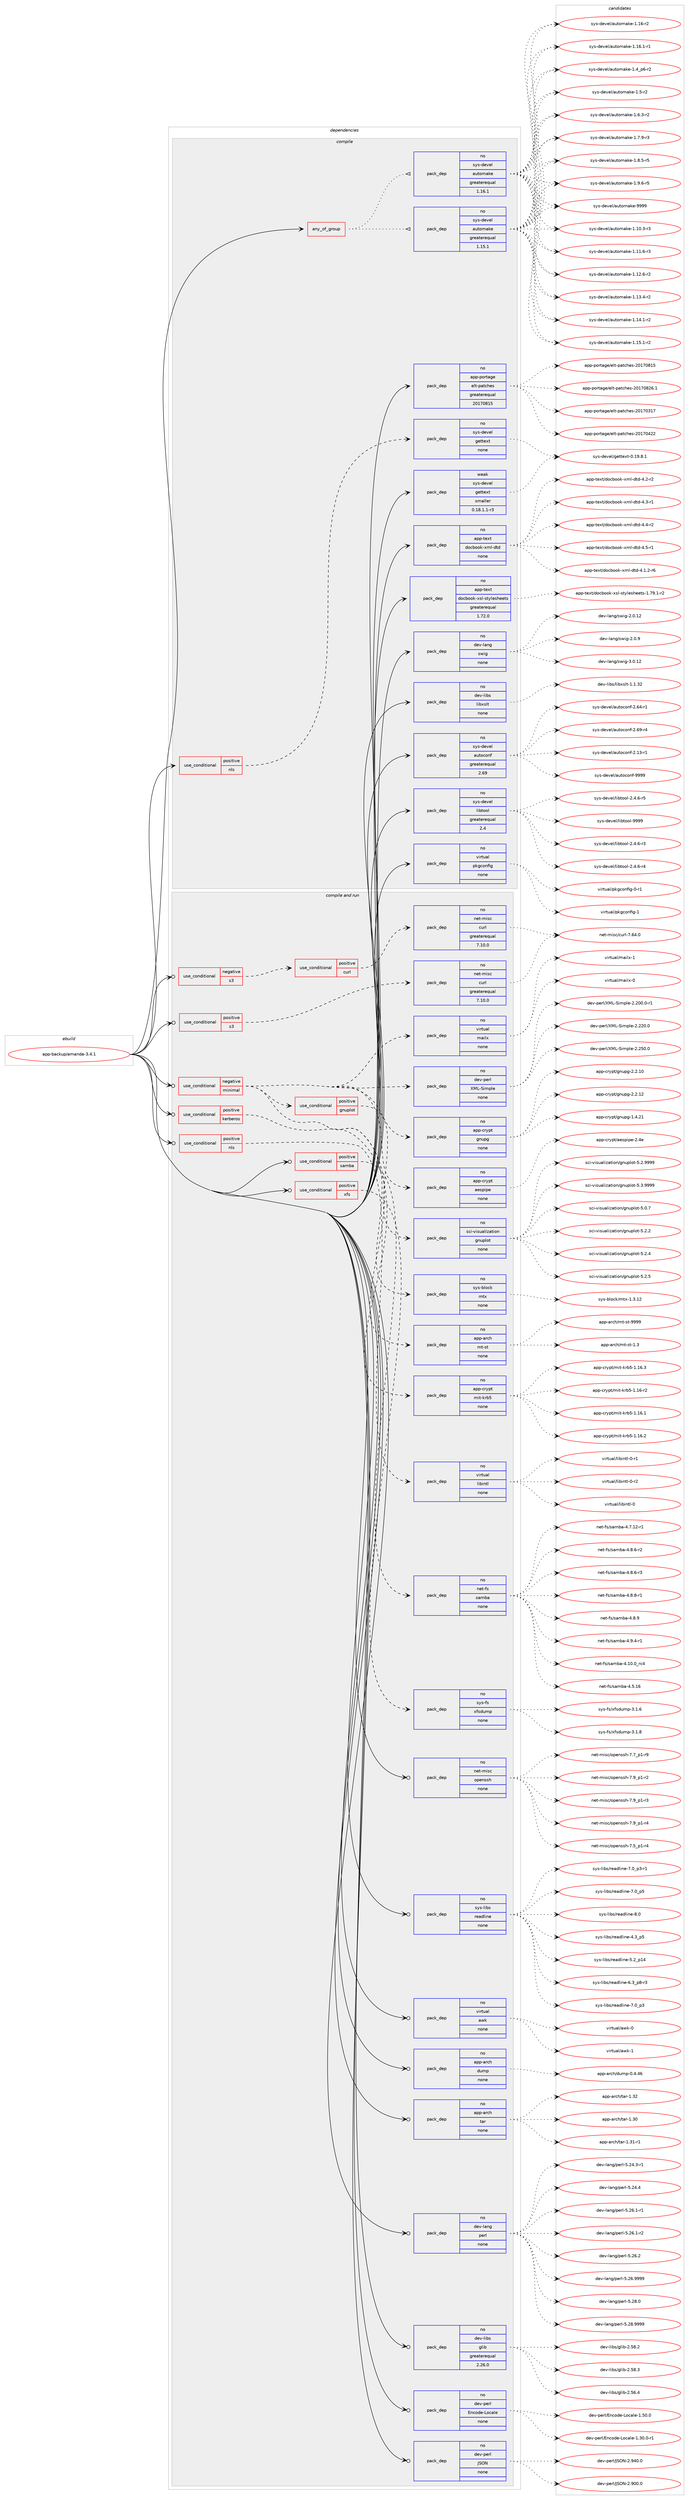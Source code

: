 digraph prolog {

# *************
# Graph options
# *************

newrank=true;
concentrate=true;
compound=true;
graph [rankdir=LR,fontname=Helvetica,fontsize=10,ranksep=1.5];#, ranksep=2.5, nodesep=0.2];
edge  [arrowhead=vee];
node  [fontname=Helvetica,fontsize=10];

# **********
# The ebuild
# **********

subgraph cluster_leftcol {
color=gray;
rank=same;
label=<<i>ebuild</i>>;
id [label="app-backup/amanda-3.4.1", color=red, width=4, href="../app-backup/amanda-3.4.1.svg"];
}

# ****************
# The dependencies
# ****************

subgraph cluster_midcol {
color=gray;
label=<<i>dependencies</i>>;
subgraph cluster_compile {
fillcolor="#eeeeee";
style=filled;
label=<<i>compile</i>>;
subgraph any19223 {
dependency1272030 [label=<<TABLE BORDER="0" CELLBORDER="1" CELLSPACING="0" CELLPADDING="4"><TR><TD CELLPADDING="10">any_of_group</TD></TR></TABLE>>, shape=none, color=red];subgraph pack905537 {
dependency1272031 [label=<<TABLE BORDER="0" CELLBORDER="1" CELLSPACING="0" CELLPADDING="4" WIDTH="220"><TR><TD ROWSPAN="6" CELLPADDING="30">pack_dep</TD></TR><TR><TD WIDTH="110">no</TD></TR><TR><TD>sys-devel</TD></TR><TR><TD>automake</TD></TR><TR><TD>greaterequal</TD></TR><TR><TD>1.16.1</TD></TR></TABLE>>, shape=none, color=blue];
}
dependency1272030:e -> dependency1272031:w [weight=20,style="dotted",arrowhead="oinv"];
subgraph pack905538 {
dependency1272032 [label=<<TABLE BORDER="0" CELLBORDER="1" CELLSPACING="0" CELLPADDING="4" WIDTH="220"><TR><TD ROWSPAN="6" CELLPADDING="30">pack_dep</TD></TR><TR><TD WIDTH="110">no</TD></TR><TR><TD>sys-devel</TD></TR><TR><TD>automake</TD></TR><TR><TD>greaterequal</TD></TR><TR><TD>1.15.1</TD></TR></TABLE>>, shape=none, color=blue];
}
dependency1272030:e -> dependency1272032:w [weight=20,style="dotted",arrowhead="oinv"];
}
id:e -> dependency1272030:w [weight=20,style="solid",arrowhead="vee"];
subgraph cond346749 {
dependency1272033 [label=<<TABLE BORDER="0" CELLBORDER="1" CELLSPACING="0" CELLPADDING="4"><TR><TD ROWSPAN="3" CELLPADDING="10">use_conditional</TD></TR><TR><TD>positive</TD></TR><TR><TD>nls</TD></TR></TABLE>>, shape=none, color=red];
subgraph pack905539 {
dependency1272034 [label=<<TABLE BORDER="0" CELLBORDER="1" CELLSPACING="0" CELLPADDING="4" WIDTH="220"><TR><TD ROWSPAN="6" CELLPADDING="30">pack_dep</TD></TR><TR><TD WIDTH="110">no</TD></TR><TR><TD>sys-devel</TD></TR><TR><TD>gettext</TD></TR><TR><TD>none</TD></TR><TR><TD></TD></TR></TABLE>>, shape=none, color=blue];
}
dependency1272033:e -> dependency1272034:w [weight=20,style="dashed",arrowhead="vee"];
}
id:e -> dependency1272033:w [weight=20,style="solid",arrowhead="vee"];
subgraph pack905540 {
dependency1272035 [label=<<TABLE BORDER="0" CELLBORDER="1" CELLSPACING="0" CELLPADDING="4" WIDTH="220"><TR><TD ROWSPAN="6" CELLPADDING="30">pack_dep</TD></TR><TR><TD WIDTH="110">no</TD></TR><TR><TD>app-portage</TD></TR><TR><TD>elt-patches</TD></TR><TR><TD>greaterequal</TD></TR><TR><TD>20170815</TD></TR></TABLE>>, shape=none, color=blue];
}
id:e -> dependency1272035:w [weight=20,style="solid",arrowhead="vee"];
subgraph pack905541 {
dependency1272036 [label=<<TABLE BORDER="0" CELLBORDER="1" CELLSPACING="0" CELLPADDING="4" WIDTH="220"><TR><TD ROWSPAN="6" CELLPADDING="30">pack_dep</TD></TR><TR><TD WIDTH="110">no</TD></TR><TR><TD>app-text</TD></TR><TR><TD>docbook-xml-dtd</TD></TR><TR><TD>none</TD></TR><TR><TD></TD></TR></TABLE>>, shape=none, color=blue];
}
id:e -> dependency1272036:w [weight=20,style="solid",arrowhead="vee"];
subgraph pack905542 {
dependency1272037 [label=<<TABLE BORDER="0" CELLBORDER="1" CELLSPACING="0" CELLPADDING="4" WIDTH="220"><TR><TD ROWSPAN="6" CELLPADDING="30">pack_dep</TD></TR><TR><TD WIDTH="110">no</TD></TR><TR><TD>app-text</TD></TR><TR><TD>docbook-xsl-stylesheets</TD></TR><TR><TD>greaterequal</TD></TR><TR><TD>1.72.0</TD></TR></TABLE>>, shape=none, color=blue];
}
id:e -> dependency1272037:w [weight=20,style="solid",arrowhead="vee"];
subgraph pack905543 {
dependency1272038 [label=<<TABLE BORDER="0" CELLBORDER="1" CELLSPACING="0" CELLPADDING="4" WIDTH="220"><TR><TD ROWSPAN="6" CELLPADDING="30">pack_dep</TD></TR><TR><TD WIDTH="110">no</TD></TR><TR><TD>dev-lang</TD></TR><TR><TD>swig</TD></TR><TR><TD>none</TD></TR><TR><TD></TD></TR></TABLE>>, shape=none, color=blue];
}
id:e -> dependency1272038:w [weight=20,style="solid",arrowhead="vee"];
subgraph pack905544 {
dependency1272039 [label=<<TABLE BORDER="0" CELLBORDER="1" CELLSPACING="0" CELLPADDING="4" WIDTH="220"><TR><TD ROWSPAN="6" CELLPADDING="30">pack_dep</TD></TR><TR><TD WIDTH="110">no</TD></TR><TR><TD>dev-libs</TD></TR><TR><TD>libxslt</TD></TR><TR><TD>none</TD></TR><TR><TD></TD></TR></TABLE>>, shape=none, color=blue];
}
id:e -> dependency1272039:w [weight=20,style="solid",arrowhead="vee"];
subgraph pack905545 {
dependency1272040 [label=<<TABLE BORDER="0" CELLBORDER="1" CELLSPACING="0" CELLPADDING="4" WIDTH="220"><TR><TD ROWSPAN="6" CELLPADDING="30">pack_dep</TD></TR><TR><TD WIDTH="110">no</TD></TR><TR><TD>sys-devel</TD></TR><TR><TD>autoconf</TD></TR><TR><TD>greaterequal</TD></TR><TR><TD>2.69</TD></TR></TABLE>>, shape=none, color=blue];
}
id:e -> dependency1272040:w [weight=20,style="solid",arrowhead="vee"];
subgraph pack905546 {
dependency1272041 [label=<<TABLE BORDER="0" CELLBORDER="1" CELLSPACING="0" CELLPADDING="4" WIDTH="220"><TR><TD ROWSPAN="6" CELLPADDING="30">pack_dep</TD></TR><TR><TD WIDTH="110">no</TD></TR><TR><TD>sys-devel</TD></TR><TR><TD>libtool</TD></TR><TR><TD>greaterequal</TD></TR><TR><TD>2.4</TD></TR></TABLE>>, shape=none, color=blue];
}
id:e -> dependency1272041:w [weight=20,style="solid",arrowhead="vee"];
subgraph pack905547 {
dependency1272042 [label=<<TABLE BORDER="0" CELLBORDER="1" CELLSPACING="0" CELLPADDING="4" WIDTH="220"><TR><TD ROWSPAN="6" CELLPADDING="30">pack_dep</TD></TR><TR><TD WIDTH="110">no</TD></TR><TR><TD>virtual</TD></TR><TR><TD>pkgconfig</TD></TR><TR><TD>none</TD></TR><TR><TD></TD></TR></TABLE>>, shape=none, color=blue];
}
id:e -> dependency1272042:w [weight=20,style="solid",arrowhead="vee"];
subgraph pack905548 {
dependency1272043 [label=<<TABLE BORDER="0" CELLBORDER="1" CELLSPACING="0" CELLPADDING="4" WIDTH="220"><TR><TD ROWSPAN="6" CELLPADDING="30">pack_dep</TD></TR><TR><TD WIDTH="110">weak</TD></TR><TR><TD>sys-devel</TD></TR><TR><TD>gettext</TD></TR><TR><TD>smaller</TD></TR><TR><TD>0.18.1.1-r3</TD></TR></TABLE>>, shape=none, color=blue];
}
id:e -> dependency1272043:w [weight=20,style="solid",arrowhead="vee"];
}
subgraph cluster_compileandrun {
fillcolor="#eeeeee";
style=filled;
label=<<i>compile and run</i>>;
subgraph cond346750 {
dependency1272044 [label=<<TABLE BORDER="0" CELLBORDER="1" CELLSPACING="0" CELLPADDING="4"><TR><TD ROWSPAN="3" CELLPADDING="10">use_conditional</TD></TR><TR><TD>negative</TD></TR><TR><TD>minimal</TD></TR></TABLE>>, shape=none, color=red];
subgraph pack905549 {
dependency1272045 [label=<<TABLE BORDER="0" CELLBORDER="1" CELLSPACING="0" CELLPADDING="4" WIDTH="220"><TR><TD ROWSPAN="6" CELLPADDING="30">pack_dep</TD></TR><TR><TD WIDTH="110">no</TD></TR><TR><TD>dev-perl</TD></TR><TR><TD>XML-Simple</TD></TR><TR><TD>none</TD></TR><TR><TD></TD></TR></TABLE>>, shape=none, color=blue];
}
dependency1272044:e -> dependency1272045:w [weight=20,style="dashed",arrowhead="vee"];
subgraph pack905550 {
dependency1272046 [label=<<TABLE BORDER="0" CELLBORDER="1" CELLSPACING="0" CELLPADDING="4" WIDTH="220"><TR><TD ROWSPAN="6" CELLPADDING="30">pack_dep</TD></TR><TR><TD WIDTH="110">no</TD></TR><TR><TD>virtual</TD></TR><TR><TD>mailx</TD></TR><TR><TD>none</TD></TR><TR><TD></TD></TR></TABLE>>, shape=none, color=blue];
}
dependency1272044:e -> dependency1272046:w [weight=20,style="dashed",arrowhead="vee"];
subgraph pack905551 {
dependency1272047 [label=<<TABLE BORDER="0" CELLBORDER="1" CELLSPACING="0" CELLPADDING="4" WIDTH="220"><TR><TD ROWSPAN="6" CELLPADDING="30">pack_dep</TD></TR><TR><TD WIDTH="110">no</TD></TR><TR><TD>app-arch</TD></TR><TR><TD>mt-st</TD></TR><TR><TD>none</TD></TR><TR><TD></TD></TR></TABLE>>, shape=none, color=blue];
}
dependency1272044:e -> dependency1272047:w [weight=20,style="dashed",arrowhead="vee"];
subgraph pack905552 {
dependency1272048 [label=<<TABLE BORDER="0" CELLBORDER="1" CELLSPACING="0" CELLPADDING="4" WIDTH="220"><TR><TD ROWSPAN="6" CELLPADDING="30">pack_dep</TD></TR><TR><TD WIDTH="110">no</TD></TR><TR><TD>sys-block</TD></TR><TR><TD>mtx</TD></TR><TR><TD>none</TD></TR><TR><TD></TD></TR></TABLE>>, shape=none, color=blue];
}
dependency1272044:e -> dependency1272048:w [weight=20,style="dashed",arrowhead="vee"];
subgraph cond346751 {
dependency1272049 [label=<<TABLE BORDER="0" CELLBORDER="1" CELLSPACING="0" CELLPADDING="4"><TR><TD ROWSPAN="3" CELLPADDING="10">use_conditional</TD></TR><TR><TD>positive</TD></TR><TR><TD>gnuplot</TD></TR></TABLE>>, shape=none, color=red];
subgraph pack905553 {
dependency1272050 [label=<<TABLE BORDER="0" CELLBORDER="1" CELLSPACING="0" CELLPADDING="4" WIDTH="220"><TR><TD ROWSPAN="6" CELLPADDING="30">pack_dep</TD></TR><TR><TD WIDTH="110">no</TD></TR><TR><TD>sci-visualization</TD></TR><TR><TD>gnuplot</TD></TR><TR><TD>none</TD></TR><TR><TD></TD></TR></TABLE>>, shape=none, color=blue];
}
dependency1272049:e -> dependency1272050:w [weight=20,style="dashed",arrowhead="vee"];
}
dependency1272044:e -> dependency1272049:w [weight=20,style="dashed",arrowhead="vee"];
subgraph pack905554 {
dependency1272051 [label=<<TABLE BORDER="0" CELLBORDER="1" CELLSPACING="0" CELLPADDING="4" WIDTH="220"><TR><TD ROWSPAN="6" CELLPADDING="30">pack_dep</TD></TR><TR><TD WIDTH="110">no</TD></TR><TR><TD>app-crypt</TD></TR><TR><TD>aespipe</TD></TR><TR><TD>none</TD></TR><TR><TD></TD></TR></TABLE>>, shape=none, color=blue];
}
dependency1272044:e -> dependency1272051:w [weight=20,style="dashed",arrowhead="vee"];
subgraph pack905555 {
dependency1272052 [label=<<TABLE BORDER="0" CELLBORDER="1" CELLSPACING="0" CELLPADDING="4" WIDTH="220"><TR><TD ROWSPAN="6" CELLPADDING="30">pack_dep</TD></TR><TR><TD WIDTH="110">no</TD></TR><TR><TD>app-crypt</TD></TR><TR><TD>gnupg</TD></TR><TR><TD>none</TD></TR><TR><TD></TD></TR></TABLE>>, shape=none, color=blue];
}
dependency1272044:e -> dependency1272052:w [weight=20,style="dashed",arrowhead="vee"];
}
id:e -> dependency1272044:w [weight=20,style="solid",arrowhead="odotvee"];
subgraph cond346752 {
dependency1272053 [label=<<TABLE BORDER="0" CELLBORDER="1" CELLSPACING="0" CELLPADDING="4"><TR><TD ROWSPAN="3" CELLPADDING="10">use_conditional</TD></TR><TR><TD>negative</TD></TR><TR><TD>s3</TD></TR></TABLE>>, shape=none, color=red];
subgraph cond346753 {
dependency1272054 [label=<<TABLE BORDER="0" CELLBORDER="1" CELLSPACING="0" CELLPADDING="4"><TR><TD ROWSPAN="3" CELLPADDING="10">use_conditional</TD></TR><TR><TD>positive</TD></TR><TR><TD>curl</TD></TR></TABLE>>, shape=none, color=red];
subgraph pack905556 {
dependency1272055 [label=<<TABLE BORDER="0" CELLBORDER="1" CELLSPACING="0" CELLPADDING="4" WIDTH="220"><TR><TD ROWSPAN="6" CELLPADDING="30">pack_dep</TD></TR><TR><TD WIDTH="110">no</TD></TR><TR><TD>net-misc</TD></TR><TR><TD>curl</TD></TR><TR><TD>greaterequal</TD></TR><TR><TD>7.10.0</TD></TR></TABLE>>, shape=none, color=blue];
}
dependency1272054:e -> dependency1272055:w [weight=20,style="dashed",arrowhead="vee"];
}
dependency1272053:e -> dependency1272054:w [weight=20,style="dashed",arrowhead="vee"];
}
id:e -> dependency1272053:w [weight=20,style="solid",arrowhead="odotvee"];
subgraph cond346754 {
dependency1272056 [label=<<TABLE BORDER="0" CELLBORDER="1" CELLSPACING="0" CELLPADDING="4"><TR><TD ROWSPAN="3" CELLPADDING="10">use_conditional</TD></TR><TR><TD>positive</TD></TR><TR><TD>kerberos</TD></TR></TABLE>>, shape=none, color=red];
subgraph pack905557 {
dependency1272057 [label=<<TABLE BORDER="0" CELLBORDER="1" CELLSPACING="0" CELLPADDING="4" WIDTH="220"><TR><TD ROWSPAN="6" CELLPADDING="30">pack_dep</TD></TR><TR><TD WIDTH="110">no</TD></TR><TR><TD>app-crypt</TD></TR><TR><TD>mit-krb5</TD></TR><TR><TD>none</TD></TR><TR><TD></TD></TR></TABLE>>, shape=none, color=blue];
}
dependency1272056:e -> dependency1272057:w [weight=20,style="dashed",arrowhead="vee"];
}
id:e -> dependency1272056:w [weight=20,style="solid",arrowhead="odotvee"];
subgraph cond346755 {
dependency1272058 [label=<<TABLE BORDER="0" CELLBORDER="1" CELLSPACING="0" CELLPADDING="4"><TR><TD ROWSPAN="3" CELLPADDING="10">use_conditional</TD></TR><TR><TD>positive</TD></TR><TR><TD>nls</TD></TR></TABLE>>, shape=none, color=red];
subgraph pack905558 {
dependency1272059 [label=<<TABLE BORDER="0" CELLBORDER="1" CELLSPACING="0" CELLPADDING="4" WIDTH="220"><TR><TD ROWSPAN="6" CELLPADDING="30">pack_dep</TD></TR><TR><TD WIDTH="110">no</TD></TR><TR><TD>virtual</TD></TR><TR><TD>libintl</TD></TR><TR><TD>none</TD></TR><TR><TD></TD></TR></TABLE>>, shape=none, color=blue];
}
dependency1272058:e -> dependency1272059:w [weight=20,style="dashed",arrowhead="vee"];
}
id:e -> dependency1272058:w [weight=20,style="solid",arrowhead="odotvee"];
subgraph cond346756 {
dependency1272060 [label=<<TABLE BORDER="0" CELLBORDER="1" CELLSPACING="0" CELLPADDING="4"><TR><TD ROWSPAN="3" CELLPADDING="10">use_conditional</TD></TR><TR><TD>positive</TD></TR><TR><TD>s3</TD></TR></TABLE>>, shape=none, color=red];
subgraph pack905559 {
dependency1272061 [label=<<TABLE BORDER="0" CELLBORDER="1" CELLSPACING="0" CELLPADDING="4" WIDTH="220"><TR><TD ROWSPAN="6" CELLPADDING="30">pack_dep</TD></TR><TR><TD WIDTH="110">no</TD></TR><TR><TD>net-misc</TD></TR><TR><TD>curl</TD></TR><TR><TD>greaterequal</TD></TR><TR><TD>7.10.0</TD></TR></TABLE>>, shape=none, color=blue];
}
dependency1272060:e -> dependency1272061:w [weight=20,style="dashed",arrowhead="vee"];
}
id:e -> dependency1272060:w [weight=20,style="solid",arrowhead="odotvee"];
subgraph cond346757 {
dependency1272062 [label=<<TABLE BORDER="0" CELLBORDER="1" CELLSPACING="0" CELLPADDING="4"><TR><TD ROWSPAN="3" CELLPADDING="10">use_conditional</TD></TR><TR><TD>positive</TD></TR><TR><TD>samba</TD></TR></TABLE>>, shape=none, color=red];
subgraph pack905560 {
dependency1272063 [label=<<TABLE BORDER="0" CELLBORDER="1" CELLSPACING="0" CELLPADDING="4" WIDTH="220"><TR><TD ROWSPAN="6" CELLPADDING="30">pack_dep</TD></TR><TR><TD WIDTH="110">no</TD></TR><TR><TD>net-fs</TD></TR><TR><TD>samba</TD></TR><TR><TD>none</TD></TR><TR><TD></TD></TR></TABLE>>, shape=none, color=blue];
}
dependency1272062:e -> dependency1272063:w [weight=20,style="dashed",arrowhead="vee"];
}
id:e -> dependency1272062:w [weight=20,style="solid",arrowhead="odotvee"];
subgraph cond346758 {
dependency1272064 [label=<<TABLE BORDER="0" CELLBORDER="1" CELLSPACING="0" CELLPADDING="4"><TR><TD ROWSPAN="3" CELLPADDING="10">use_conditional</TD></TR><TR><TD>positive</TD></TR><TR><TD>xfs</TD></TR></TABLE>>, shape=none, color=red];
subgraph pack905561 {
dependency1272065 [label=<<TABLE BORDER="0" CELLBORDER="1" CELLSPACING="0" CELLPADDING="4" WIDTH="220"><TR><TD ROWSPAN="6" CELLPADDING="30">pack_dep</TD></TR><TR><TD WIDTH="110">no</TD></TR><TR><TD>sys-fs</TD></TR><TR><TD>xfsdump</TD></TR><TR><TD>none</TD></TR><TR><TD></TD></TR></TABLE>>, shape=none, color=blue];
}
dependency1272064:e -> dependency1272065:w [weight=20,style="dashed",arrowhead="vee"];
}
id:e -> dependency1272064:w [weight=20,style="solid",arrowhead="odotvee"];
subgraph pack905562 {
dependency1272066 [label=<<TABLE BORDER="0" CELLBORDER="1" CELLSPACING="0" CELLPADDING="4" WIDTH="220"><TR><TD ROWSPAN="6" CELLPADDING="30">pack_dep</TD></TR><TR><TD WIDTH="110">no</TD></TR><TR><TD>app-arch</TD></TR><TR><TD>dump</TD></TR><TR><TD>none</TD></TR><TR><TD></TD></TR></TABLE>>, shape=none, color=blue];
}
id:e -> dependency1272066:w [weight=20,style="solid",arrowhead="odotvee"];
subgraph pack905563 {
dependency1272067 [label=<<TABLE BORDER="0" CELLBORDER="1" CELLSPACING="0" CELLPADDING="4" WIDTH="220"><TR><TD ROWSPAN="6" CELLPADDING="30">pack_dep</TD></TR><TR><TD WIDTH="110">no</TD></TR><TR><TD>app-arch</TD></TR><TR><TD>tar</TD></TR><TR><TD>none</TD></TR><TR><TD></TD></TR></TABLE>>, shape=none, color=blue];
}
id:e -> dependency1272067:w [weight=20,style="solid",arrowhead="odotvee"];
subgraph pack905564 {
dependency1272068 [label=<<TABLE BORDER="0" CELLBORDER="1" CELLSPACING="0" CELLPADDING="4" WIDTH="220"><TR><TD ROWSPAN="6" CELLPADDING="30">pack_dep</TD></TR><TR><TD WIDTH="110">no</TD></TR><TR><TD>dev-lang</TD></TR><TR><TD>perl</TD></TR><TR><TD>none</TD></TR><TR><TD></TD></TR></TABLE>>, shape=none, color=blue];
}
id:e -> dependency1272068:w [weight=20,style="solid",arrowhead="odotvee"];
subgraph pack905565 {
dependency1272069 [label=<<TABLE BORDER="0" CELLBORDER="1" CELLSPACING="0" CELLPADDING="4" WIDTH="220"><TR><TD ROWSPAN="6" CELLPADDING="30">pack_dep</TD></TR><TR><TD WIDTH="110">no</TD></TR><TR><TD>dev-libs</TD></TR><TR><TD>glib</TD></TR><TR><TD>greaterequal</TD></TR><TR><TD>2.26.0</TD></TR></TABLE>>, shape=none, color=blue];
}
id:e -> dependency1272069:w [weight=20,style="solid",arrowhead="odotvee"];
subgraph pack905566 {
dependency1272070 [label=<<TABLE BORDER="0" CELLBORDER="1" CELLSPACING="0" CELLPADDING="4" WIDTH="220"><TR><TD ROWSPAN="6" CELLPADDING="30">pack_dep</TD></TR><TR><TD WIDTH="110">no</TD></TR><TR><TD>dev-perl</TD></TR><TR><TD>Encode-Locale</TD></TR><TR><TD>none</TD></TR><TR><TD></TD></TR></TABLE>>, shape=none, color=blue];
}
id:e -> dependency1272070:w [weight=20,style="solid",arrowhead="odotvee"];
subgraph pack905567 {
dependency1272071 [label=<<TABLE BORDER="0" CELLBORDER="1" CELLSPACING="0" CELLPADDING="4" WIDTH="220"><TR><TD ROWSPAN="6" CELLPADDING="30">pack_dep</TD></TR><TR><TD WIDTH="110">no</TD></TR><TR><TD>dev-perl</TD></TR><TR><TD>JSON</TD></TR><TR><TD>none</TD></TR><TR><TD></TD></TR></TABLE>>, shape=none, color=blue];
}
id:e -> dependency1272071:w [weight=20,style="solid",arrowhead="odotvee"];
subgraph pack905568 {
dependency1272072 [label=<<TABLE BORDER="0" CELLBORDER="1" CELLSPACING="0" CELLPADDING="4" WIDTH="220"><TR><TD ROWSPAN="6" CELLPADDING="30">pack_dep</TD></TR><TR><TD WIDTH="110">no</TD></TR><TR><TD>net-misc</TD></TR><TR><TD>openssh</TD></TR><TR><TD>none</TD></TR><TR><TD></TD></TR></TABLE>>, shape=none, color=blue];
}
id:e -> dependency1272072:w [weight=20,style="solid",arrowhead="odotvee"];
subgraph pack905569 {
dependency1272073 [label=<<TABLE BORDER="0" CELLBORDER="1" CELLSPACING="0" CELLPADDING="4" WIDTH="220"><TR><TD ROWSPAN="6" CELLPADDING="30">pack_dep</TD></TR><TR><TD WIDTH="110">no</TD></TR><TR><TD>sys-libs</TD></TR><TR><TD>readline</TD></TR><TR><TD>none</TD></TR><TR><TD></TD></TR></TABLE>>, shape=none, color=blue];
}
id:e -> dependency1272073:w [weight=20,style="solid",arrowhead="odotvee"];
subgraph pack905570 {
dependency1272074 [label=<<TABLE BORDER="0" CELLBORDER="1" CELLSPACING="0" CELLPADDING="4" WIDTH="220"><TR><TD ROWSPAN="6" CELLPADDING="30">pack_dep</TD></TR><TR><TD WIDTH="110">no</TD></TR><TR><TD>virtual</TD></TR><TR><TD>awk</TD></TR><TR><TD>none</TD></TR><TR><TD></TD></TR></TABLE>>, shape=none, color=blue];
}
id:e -> dependency1272074:w [weight=20,style="solid",arrowhead="odotvee"];
}
subgraph cluster_run {
fillcolor="#eeeeee";
style=filled;
label=<<i>run</i>>;
}
}

# **************
# The candidates
# **************

subgraph cluster_choices {
rank=same;
color=gray;
label=<<i>candidates</i>>;

subgraph choice905537 {
color=black;
nodesep=1;
choice11512111545100101118101108479711711611110997107101454946494846514511451 [label="sys-devel/automake-1.10.3-r3", color=red, width=4,href="../sys-devel/automake-1.10.3-r3.svg"];
choice11512111545100101118101108479711711611110997107101454946494946544511451 [label="sys-devel/automake-1.11.6-r3", color=red, width=4,href="../sys-devel/automake-1.11.6-r3.svg"];
choice11512111545100101118101108479711711611110997107101454946495046544511450 [label="sys-devel/automake-1.12.6-r2", color=red, width=4,href="../sys-devel/automake-1.12.6-r2.svg"];
choice11512111545100101118101108479711711611110997107101454946495146524511450 [label="sys-devel/automake-1.13.4-r2", color=red, width=4,href="../sys-devel/automake-1.13.4-r2.svg"];
choice11512111545100101118101108479711711611110997107101454946495246494511450 [label="sys-devel/automake-1.14.1-r2", color=red, width=4,href="../sys-devel/automake-1.14.1-r2.svg"];
choice11512111545100101118101108479711711611110997107101454946495346494511450 [label="sys-devel/automake-1.15.1-r2", color=red, width=4,href="../sys-devel/automake-1.15.1-r2.svg"];
choice1151211154510010111810110847971171161111099710710145494649544511450 [label="sys-devel/automake-1.16-r2", color=red, width=4,href="../sys-devel/automake-1.16-r2.svg"];
choice11512111545100101118101108479711711611110997107101454946495446494511449 [label="sys-devel/automake-1.16.1-r1", color=red, width=4,href="../sys-devel/automake-1.16.1-r1.svg"];
choice115121115451001011181011084797117116111109971071014549465295112544511450 [label="sys-devel/automake-1.4_p6-r2", color=red, width=4,href="../sys-devel/automake-1.4_p6-r2.svg"];
choice11512111545100101118101108479711711611110997107101454946534511450 [label="sys-devel/automake-1.5-r2", color=red, width=4,href="../sys-devel/automake-1.5-r2.svg"];
choice115121115451001011181011084797117116111109971071014549465446514511450 [label="sys-devel/automake-1.6.3-r2", color=red, width=4,href="../sys-devel/automake-1.6.3-r2.svg"];
choice115121115451001011181011084797117116111109971071014549465546574511451 [label="sys-devel/automake-1.7.9-r3", color=red, width=4,href="../sys-devel/automake-1.7.9-r3.svg"];
choice115121115451001011181011084797117116111109971071014549465646534511453 [label="sys-devel/automake-1.8.5-r5", color=red, width=4,href="../sys-devel/automake-1.8.5-r5.svg"];
choice115121115451001011181011084797117116111109971071014549465746544511453 [label="sys-devel/automake-1.9.6-r5", color=red, width=4,href="../sys-devel/automake-1.9.6-r5.svg"];
choice115121115451001011181011084797117116111109971071014557575757 [label="sys-devel/automake-9999", color=red, width=4,href="../sys-devel/automake-9999.svg"];
dependency1272031:e -> choice11512111545100101118101108479711711611110997107101454946494846514511451:w [style=dotted,weight="100"];
dependency1272031:e -> choice11512111545100101118101108479711711611110997107101454946494946544511451:w [style=dotted,weight="100"];
dependency1272031:e -> choice11512111545100101118101108479711711611110997107101454946495046544511450:w [style=dotted,weight="100"];
dependency1272031:e -> choice11512111545100101118101108479711711611110997107101454946495146524511450:w [style=dotted,weight="100"];
dependency1272031:e -> choice11512111545100101118101108479711711611110997107101454946495246494511450:w [style=dotted,weight="100"];
dependency1272031:e -> choice11512111545100101118101108479711711611110997107101454946495346494511450:w [style=dotted,weight="100"];
dependency1272031:e -> choice1151211154510010111810110847971171161111099710710145494649544511450:w [style=dotted,weight="100"];
dependency1272031:e -> choice11512111545100101118101108479711711611110997107101454946495446494511449:w [style=dotted,weight="100"];
dependency1272031:e -> choice115121115451001011181011084797117116111109971071014549465295112544511450:w [style=dotted,weight="100"];
dependency1272031:e -> choice11512111545100101118101108479711711611110997107101454946534511450:w [style=dotted,weight="100"];
dependency1272031:e -> choice115121115451001011181011084797117116111109971071014549465446514511450:w [style=dotted,weight="100"];
dependency1272031:e -> choice115121115451001011181011084797117116111109971071014549465546574511451:w [style=dotted,weight="100"];
dependency1272031:e -> choice115121115451001011181011084797117116111109971071014549465646534511453:w [style=dotted,weight="100"];
dependency1272031:e -> choice115121115451001011181011084797117116111109971071014549465746544511453:w [style=dotted,weight="100"];
dependency1272031:e -> choice115121115451001011181011084797117116111109971071014557575757:w [style=dotted,weight="100"];
}
subgraph choice905538 {
color=black;
nodesep=1;
choice11512111545100101118101108479711711611110997107101454946494846514511451 [label="sys-devel/automake-1.10.3-r3", color=red, width=4,href="../sys-devel/automake-1.10.3-r3.svg"];
choice11512111545100101118101108479711711611110997107101454946494946544511451 [label="sys-devel/automake-1.11.6-r3", color=red, width=4,href="../sys-devel/automake-1.11.6-r3.svg"];
choice11512111545100101118101108479711711611110997107101454946495046544511450 [label="sys-devel/automake-1.12.6-r2", color=red, width=4,href="../sys-devel/automake-1.12.6-r2.svg"];
choice11512111545100101118101108479711711611110997107101454946495146524511450 [label="sys-devel/automake-1.13.4-r2", color=red, width=4,href="../sys-devel/automake-1.13.4-r2.svg"];
choice11512111545100101118101108479711711611110997107101454946495246494511450 [label="sys-devel/automake-1.14.1-r2", color=red, width=4,href="../sys-devel/automake-1.14.1-r2.svg"];
choice11512111545100101118101108479711711611110997107101454946495346494511450 [label="sys-devel/automake-1.15.1-r2", color=red, width=4,href="../sys-devel/automake-1.15.1-r2.svg"];
choice1151211154510010111810110847971171161111099710710145494649544511450 [label="sys-devel/automake-1.16-r2", color=red, width=4,href="../sys-devel/automake-1.16-r2.svg"];
choice11512111545100101118101108479711711611110997107101454946495446494511449 [label="sys-devel/automake-1.16.1-r1", color=red, width=4,href="../sys-devel/automake-1.16.1-r1.svg"];
choice115121115451001011181011084797117116111109971071014549465295112544511450 [label="sys-devel/automake-1.4_p6-r2", color=red, width=4,href="../sys-devel/automake-1.4_p6-r2.svg"];
choice11512111545100101118101108479711711611110997107101454946534511450 [label="sys-devel/automake-1.5-r2", color=red, width=4,href="../sys-devel/automake-1.5-r2.svg"];
choice115121115451001011181011084797117116111109971071014549465446514511450 [label="sys-devel/automake-1.6.3-r2", color=red, width=4,href="../sys-devel/automake-1.6.3-r2.svg"];
choice115121115451001011181011084797117116111109971071014549465546574511451 [label="sys-devel/automake-1.7.9-r3", color=red, width=4,href="../sys-devel/automake-1.7.9-r3.svg"];
choice115121115451001011181011084797117116111109971071014549465646534511453 [label="sys-devel/automake-1.8.5-r5", color=red, width=4,href="../sys-devel/automake-1.8.5-r5.svg"];
choice115121115451001011181011084797117116111109971071014549465746544511453 [label="sys-devel/automake-1.9.6-r5", color=red, width=4,href="../sys-devel/automake-1.9.6-r5.svg"];
choice115121115451001011181011084797117116111109971071014557575757 [label="sys-devel/automake-9999", color=red, width=4,href="../sys-devel/automake-9999.svg"];
dependency1272032:e -> choice11512111545100101118101108479711711611110997107101454946494846514511451:w [style=dotted,weight="100"];
dependency1272032:e -> choice11512111545100101118101108479711711611110997107101454946494946544511451:w [style=dotted,weight="100"];
dependency1272032:e -> choice11512111545100101118101108479711711611110997107101454946495046544511450:w [style=dotted,weight="100"];
dependency1272032:e -> choice11512111545100101118101108479711711611110997107101454946495146524511450:w [style=dotted,weight="100"];
dependency1272032:e -> choice11512111545100101118101108479711711611110997107101454946495246494511450:w [style=dotted,weight="100"];
dependency1272032:e -> choice11512111545100101118101108479711711611110997107101454946495346494511450:w [style=dotted,weight="100"];
dependency1272032:e -> choice1151211154510010111810110847971171161111099710710145494649544511450:w [style=dotted,weight="100"];
dependency1272032:e -> choice11512111545100101118101108479711711611110997107101454946495446494511449:w [style=dotted,weight="100"];
dependency1272032:e -> choice115121115451001011181011084797117116111109971071014549465295112544511450:w [style=dotted,weight="100"];
dependency1272032:e -> choice11512111545100101118101108479711711611110997107101454946534511450:w [style=dotted,weight="100"];
dependency1272032:e -> choice115121115451001011181011084797117116111109971071014549465446514511450:w [style=dotted,weight="100"];
dependency1272032:e -> choice115121115451001011181011084797117116111109971071014549465546574511451:w [style=dotted,weight="100"];
dependency1272032:e -> choice115121115451001011181011084797117116111109971071014549465646534511453:w [style=dotted,weight="100"];
dependency1272032:e -> choice115121115451001011181011084797117116111109971071014549465746544511453:w [style=dotted,weight="100"];
dependency1272032:e -> choice115121115451001011181011084797117116111109971071014557575757:w [style=dotted,weight="100"];
}
subgraph choice905539 {
color=black;
nodesep=1;
choice1151211154510010111810110847103101116116101120116454846495746564649 [label="sys-devel/gettext-0.19.8.1", color=red, width=4,href="../sys-devel/gettext-0.19.8.1.svg"];
dependency1272034:e -> choice1151211154510010111810110847103101116116101120116454846495746564649:w [style=dotted,weight="100"];
}
subgraph choice905540 {
color=black;
nodesep=1;
choice97112112451121111141169710310147101108116451129711699104101115455048495548514955 [label="app-portage/elt-patches-20170317", color=red, width=4,href="../app-portage/elt-patches-20170317.svg"];
choice97112112451121111141169710310147101108116451129711699104101115455048495548525050 [label="app-portage/elt-patches-20170422", color=red, width=4,href="../app-portage/elt-patches-20170422.svg"];
choice97112112451121111141169710310147101108116451129711699104101115455048495548564953 [label="app-portage/elt-patches-20170815", color=red, width=4,href="../app-portage/elt-patches-20170815.svg"];
choice971121124511211111411697103101471011081164511297116991041011154550484955485650544649 [label="app-portage/elt-patches-20170826.1", color=red, width=4,href="../app-portage/elt-patches-20170826.1.svg"];
dependency1272035:e -> choice97112112451121111141169710310147101108116451129711699104101115455048495548514955:w [style=dotted,weight="100"];
dependency1272035:e -> choice97112112451121111141169710310147101108116451129711699104101115455048495548525050:w [style=dotted,weight="100"];
dependency1272035:e -> choice97112112451121111141169710310147101108116451129711699104101115455048495548564953:w [style=dotted,weight="100"];
dependency1272035:e -> choice971121124511211111411697103101471011081164511297116991041011154550484955485650544649:w [style=dotted,weight="100"];
}
subgraph choice905541 {
color=black;
nodesep=1;
choice971121124511610112011647100111999811111110745120109108451001161004552464946504511454 [label="app-text/docbook-xml-dtd-4.1.2-r6", color=red, width=4,href="../app-text/docbook-xml-dtd-4.1.2-r6.svg"];
choice97112112451161011201164710011199981111111074512010910845100116100455246504511450 [label="app-text/docbook-xml-dtd-4.2-r2", color=red, width=4,href="../app-text/docbook-xml-dtd-4.2-r2.svg"];
choice97112112451161011201164710011199981111111074512010910845100116100455246514511449 [label="app-text/docbook-xml-dtd-4.3-r1", color=red, width=4,href="../app-text/docbook-xml-dtd-4.3-r1.svg"];
choice97112112451161011201164710011199981111111074512010910845100116100455246524511450 [label="app-text/docbook-xml-dtd-4.4-r2", color=red, width=4,href="../app-text/docbook-xml-dtd-4.4-r2.svg"];
choice97112112451161011201164710011199981111111074512010910845100116100455246534511449 [label="app-text/docbook-xml-dtd-4.5-r1", color=red, width=4,href="../app-text/docbook-xml-dtd-4.5-r1.svg"];
dependency1272036:e -> choice971121124511610112011647100111999811111110745120109108451001161004552464946504511454:w [style=dotted,weight="100"];
dependency1272036:e -> choice97112112451161011201164710011199981111111074512010910845100116100455246504511450:w [style=dotted,weight="100"];
dependency1272036:e -> choice97112112451161011201164710011199981111111074512010910845100116100455246514511449:w [style=dotted,weight="100"];
dependency1272036:e -> choice97112112451161011201164710011199981111111074512010910845100116100455246524511450:w [style=dotted,weight="100"];
dependency1272036:e -> choice97112112451161011201164710011199981111111074512010910845100116100455246534511449:w [style=dotted,weight="100"];
}
subgraph choice905542 {
color=black;
nodesep=1;
choice97112112451161011201164710011199981111111074512011510845115116121108101115104101101116115454946555746494511450 [label="app-text/docbook-xsl-stylesheets-1.79.1-r2", color=red, width=4,href="../app-text/docbook-xsl-stylesheets-1.79.1-r2.svg"];
dependency1272037:e -> choice97112112451161011201164710011199981111111074512011510845115116121108101115104101101116115454946555746494511450:w [style=dotted,weight="100"];
}
subgraph choice905543 {
color=black;
nodesep=1;
choice10010111845108971101034711511910510345504648464950 [label="dev-lang/swig-2.0.12", color=red, width=4,href="../dev-lang/swig-2.0.12.svg"];
choice100101118451089711010347115119105103455046484657 [label="dev-lang/swig-2.0.9", color=red, width=4,href="../dev-lang/swig-2.0.9.svg"];
choice10010111845108971101034711511910510345514648464950 [label="dev-lang/swig-3.0.12", color=red, width=4,href="../dev-lang/swig-3.0.12.svg"];
dependency1272038:e -> choice10010111845108971101034711511910510345504648464950:w [style=dotted,weight="100"];
dependency1272038:e -> choice100101118451089711010347115119105103455046484657:w [style=dotted,weight="100"];
dependency1272038:e -> choice10010111845108971101034711511910510345514648464950:w [style=dotted,weight="100"];
}
subgraph choice905544 {
color=black;
nodesep=1;
choice1001011184510810598115471081059812011510811645494649465150 [label="dev-libs/libxslt-1.1.32", color=red, width=4,href="../dev-libs/libxslt-1.1.32.svg"];
dependency1272039:e -> choice1001011184510810598115471081059812011510811645494649465150:w [style=dotted,weight="100"];
}
subgraph choice905545 {
color=black;
nodesep=1;
choice1151211154510010111810110847971171161119911111010245504649514511449 [label="sys-devel/autoconf-2.13-r1", color=red, width=4,href="../sys-devel/autoconf-2.13-r1.svg"];
choice1151211154510010111810110847971171161119911111010245504654524511449 [label="sys-devel/autoconf-2.64-r1", color=red, width=4,href="../sys-devel/autoconf-2.64-r1.svg"];
choice1151211154510010111810110847971171161119911111010245504654574511452 [label="sys-devel/autoconf-2.69-r4", color=red, width=4,href="../sys-devel/autoconf-2.69-r4.svg"];
choice115121115451001011181011084797117116111991111101024557575757 [label="sys-devel/autoconf-9999", color=red, width=4,href="../sys-devel/autoconf-9999.svg"];
dependency1272040:e -> choice1151211154510010111810110847971171161119911111010245504649514511449:w [style=dotted,weight="100"];
dependency1272040:e -> choice1151211154510010111810110847971171161119911111010245504654524511449:w [style=dotted,weight="100"];
dependency1272040:e -> choice1151211154510010111810110847971171161119911111010245504654574511452:w [style=dotted,weight="100"];
dependency1272040:e -> choice115121115451001011181011084797117116111991111101024557575757:w [style=dotted,weight="100"];
}
subgraph choice905546 {
color=black;
nodesep=1;
choice1151211154510010111810110847108105981161111111084550465246544511451 [label="sys-devel/libtool-2.4.6-r3", color=red, width=4,href="../sys-devel/libtool-2.4.6-r3.svg"];
choice1151211154510010111810110847108105981161111111084550465246544511452 [label="sys-devel/libtool-2.4.6-r4", color=red, width=4,href="../sys-devel/libtool-2.4.6-r4.svg"];
choice1151211154510010111810110847108105981161111111084550465246544511453 [label="sys-devel/libtool-2.4.6-r5", color=red, width=4,href="../sys-devel/libtool-2.4.6-r5.svg"];
choice1151211154510010111810110847108105981161111111084557575757 [label="sys-devel/libtool-9999", color=red, width=4,href="../sys-devel/libtool-9999.svg"];
dependency1272041:e -> choice1151211154510010111810110847108105981161111111084550465246544511451:w [style=dotted,weight="100"];
dependency1272041:e -> choice1151211154510010111810110847108105981161111111084550465246544511452:w [style=dotted,weight="100"];
dependency1272041:e -> choice1151211154510010111810110847108105981161111111084550465246544511453:w [style=dotted,weight="100"];
dependency1272041:e -> choice1151211154510010111810110847108105981161111111084557575757:w [style=dotted,weight="100"];
}
subgraph choice905547 {
color=black;
nodesep=1;
choice11810511411611797108471121071039911111010210510345484511449 [label="virtual/pkgconfig-0-r1", color=red, width=4,href="../virtual/pkgconfig-0-r1.svg"];
choice1181051141161179710847112107103991111101021051034549 [label="virtual/pkgconfig-1", color=red, width=4,href="../virtual/pkgconfig-1.svg"];
dependency1272042:e -> choice11810511411611797108471121071039911111010210510345484511449:w [style=dotted,weight="100"];
dependency1272042:e -> choice1181051141161179710847112107103991111101021051034549:w [style=dotted,weight="100"];
}
subgraph choice905548 {
color=black;
nodesep=1;
choice1151211154510010111810110847103101116116101120116454846495746564649 [label="sys-devel/gettext-0.19.8.1", color=red, width=4,href="../sys-devel/gettext-0.19.8.1.svg"];
dependency1272043:e -> choice1151211154510010111810110847103101116116101120116454846495746564649:w [style=dotted,weight="100"];
}
subgraph choice905549 {
color=black;
nodesep=1;
choice1001011184511210111410847887776458310510911210810145504650484846484511449 [label="dev-perl/XML-Simple-2.200.0-r1", color=red, width=4,href="../dev-perl/XML-Simple-2.200.0-r1.svg"];
choice100101118451121011141084788777645831051091121081014550465050484648 [label="dev-perl/XML-Simple-2.220.0", color=red, width=4,href="../dev-perl/XML-Simple-2.220.0.svg"];
choice100101118451121011141084788777645831051091121081014550465053484648 [label="dev-perl/XML-Simple-2.250.0", color=red, width=4,href="../dev-perl/XML-Simple-2.250.0.svg"];
dependency1272045:e -> choice1001011184511210111410847887776458310510911210810145504650484846484511449:w [style=dotted,weight="100"];
dependency1272045:e -> choice100101118451121011141084788777645831051091121081014550465050484648:w [style=dotted,weight="100"];
dependency1272045:e -> choice100101118451121011141084788777645831051091121081014550465053484648:w [style=dotted,weight="100"];
}
subgraph choice905550 {
color=black;
nodesep=1;
choice1181051141161179710847109971051081204548 [label="virtual/mailx-0", color=red, width=4,href="../virtual/mailx-0.svg"];
choice1181051141161179710847109971051081204549 [label="virtual/mailx-1", color=red, width=4,href="../virtual/mailx-1.svg"];
dependency1272046:e -> choice1181051141161179710847109971051081204548:w [style=dotted,weight="100"];
dependency1272046:e -> choice1181051141161179710847109971051081204549:w [style=dotted,weight="100"];
}
subgraph choice905551 {
color=black;
nodesep=1;
choice97112112459711499104471091164511511645494651 [label="app-arch/mt-st-1.3", color=red, width=4,href="../app-arch/mt-st-1.3.svg"];
choice9711211245971149910447109116451151164557575757 [label="app-arch/mt-st-9999", color=red, width=4,href="../app-arch/mt-st-9999.svg"];
dependency1272047:e -> choice97112112459711499104471091164511511645494651:w [style=dotted,weight="100"];
dependency1272047:e -> choice9711211245971149910447109116451151164557575757:w [style=dotted,weight="100"];
}
subgraph choice905552 {
color=black;
nodesep=1;
choice1151211154598108111991074710911612045494651464950 [label="sys-block/mtx-1.3.12", color=red, width=4,href="../sys-block/mtx-1.3.12.svg"];
dependency1272048:e -> choice1151211154598108111991074710911612045494651464950:w [style=dotted,weight="100"];
}
subgraph choice905553 {
color=black;
nodesep=1;
choice1159910545118105115117971081051229711610511111047103110117112108111116455346484655 [label="sci-visualization/gnuplot-5.0.7", color=red, width=4,href="../sci-visualization/gnuplot-5.0.7.svg"];
choice1159910545118105115117971081051229711610511111047103110117112108111116455346504650 [label="sci-visualization/gnuplot-5.2.2", color=red, width=4,href="../sci-visualization/gnuplot-5.2.2.svg"];
choice1159910545118105115117971081051229711610511111047103110117112108111116455346504652 [label="sci-visualization/gnuplot-5.2.4", color=red, width=4,href="../sci-visualization/gnuplot-5.2.4.svg"];
choice1159910545118105115117971081051229711610511111047103110117112108111116455346504653 [label="sci-visualization/gnuplot-5.2.5", color=red, width=4,href="../sci-visualization/gnuplot-5.2.5.svg"];
choice1159910545118105115117971081051229711610511111047103110117112108111116455346504657575757 [label="sci-visualization/gnuplot-5.2.9999", color=red, width=4,href="../sci-visualization/gnuplot-5.2.9999.svg"];
choice1159910545118105115117971081051229711610511111047103110117112108111116455346514657575757 [label="sci-visualization/gnuplot-5.3.9999", color=red, width=4,href="../sci-visualization/gnuplot-5.3.9999.svg"];
dependency1272050:e -> choice1159910545118105115117971081051229711610511111047103110117112108111116455346484655:w [style=dotted,weight="100"];
dependency1272050:e -> choice1159910545118105115117971081051229711610511111047103110117112108111116455346504650:w [style=dotted,weight="100"];
dependency1272050:e -> choice1159910545118105115117971081051229711610511111047103110117112108111116455346504652:w [style=dotted,weight="100"];
dependency1272050:e -> choice1159910545118105115117971081051229711610511111047103110117112108111116455346504653:w [style=dotted,weight="100"];
dependency1272050:e -> choice1159910545118105115117971081051229711610511111047103110117112108111116455346504657575757:w [style=dotted,weight="100"];
dependency1272050:e -> choice1159910545118105115117971081051229711610511111047103110117112108111116455346514657575757:w [style=dotted,weight="100"];
}
subgraph choice905554 {
color=black;
nodesep=1;
choice971121124599114121112116479710111511210511210145504652101 [label="app-crypt/aespipe-2.4e", color=red, width=4,href="../app-crypt/aespipe-2.4e.svg"];
dependency1272051:e -> choice971121124599114121112116479710111511210511210145504652101:w [style=dotted,weight="100"];
}
subgraph choice905555 {
color=black;
nodesep=1;
choice9711211245991141211121164710311011711210345494652465049 [label="app-crypt/gnupg-1.4.21", color=red, width=4,href="../app-crypt/gnupg-1.4.21.svg"];
choice9711211245991141211121164710311011711210345504650464948 [label="app-crypt/gnupg-2.2.10", color=red, width=4,href="../app-crypt/gnupg-2.2.10.svg"];
choice9711211245991141211121164710311011711210345504650464950 [label="app-crypt/gnupg-2.2.12", color=red, width=4,href="../app-crypt/gnupg-2.2.12.svg"];
dependency1272052:e -> choice9711211245991141211121164710311011711210345494652465049:w [style=dotted,weight="100"];
dependency1272052:e -> choice9711211245991141211121164710311011711210345504650464948:w [style=dotted,weight="100"];
dependency1272052:e -> choice9711211245991141211121164710311011711210345504650464950:w [style=dotted,weight="100"];
}
subgraph choice905556 {
color=black;
nodesep=1;
choice1101011164510910511599479911711410845554654524648 [label="net-misc/curl-7.64.0", color=red, width=4,href="../net-misc/curl-7.64.0.svg"];
dependency1272055:e -> choice1101011164510910511599479911711410845554654524648:w [style=dotted,weight="100"];
}
subgraph choice905557 {
color=black;
nodesep=1;
choice9711211245991141211121164710910511645107114985345494649544511450 [label="app-crypt/mit-krb5-1.16-r2", color=red, width=4,href="../app-crypt/mit-krb5-1.16-r2.svg"];
choice9711211245991141211121164710910511645107114985345494649544649 [label="app-crypt/mit-krb5-1.16.1", color=red, width=4,href="../app-crypt/mit-krb5-1.16.1.svg"];
choice9711211245991141211121164710910511645107114985345494649544650 [label="app-crypt/mit-krb5-1.16.2", color=red, width=4,href="../app-crypt/mit-krb5-1.16.2.svg"];
choice9711211245991141211121164710910511645107114985345494649544651 [label="app-crypt/mit-krb5-1.16.3", color=red, width=4,href="../app-crypt/mit-krb5-1.16.3.svg"];
dependency1272057:e -> choice9711211245991141211121164710910511645107114985345494649544511450:w [style=dotted,weight="100"];
dependency1272057:e -> choice9711211245991141211121164710910511645107114985345494649544649:w [style=dotted,weight="100"];
dependency1272057:e -> choice9711211245991141211121164710910511645107114985345494649544650:w [style=dotted,weight="100"];
dependency1272057:e -> choice9711211245991141211121164710910511645107114985345494649544651:w [style=dotted,weight="100"];
}
subgraph choice905558 {
color=black;
nodesep=1;
choice1181051141161179710847108105981051101161084548 [label="virtual/libintl-0", color=red, width=4,href="../virtual/libintl-0.svg"];
choice11810511411611797108471081059810511011610845484511449 [label="virtual/libintl-0-r1", color=red, width=4,href="../virtual/libintl-0-r1.svg"];
choice11810511411611797108471081059810511011610845484511450 [label="virtual/libintl-0-r2", color=red, width=4,href="../virtual/libintl-0-r2.svg"];
dependency1272059:e -> choice1181051141161179710847108105981051101161084548:w [style=dotted,weight="100"];
dependency1272059:e -> choice11810511411611797108471081059810511011610845484511449:w [style=dotted,weight="100"];
dependency1272059:e -> choice11810511411611797108471081059810511011610845484511450:w [style=dotted,weight="100"];
}
subgraph choice905559 {
color=black;
nodesep=1;
choice1101011164510910511599479911711410845554654524648 [label="net-misc/curl-7.64.0", color=red, width=4,href="../net-misc/curl-7.64.0.svg"];
dependency1272061:e -> choice1101011164510910511599479911711410845554654524648:w [style=dotted,weight="100"];
}
subgraph choice905560 {
color=black;
nodesep=1;
choice110101116451021154711597109989745524649484648951149952 [label="net-fs/samba-4.10.0_rc4", color=red, width=4,href="../net-fs/samba-4.10.0_rc4.svg"];
choice110101116451021154711597109989745524653464954 [label="net-fs/samba-4.5.16", color=red, width=4,href="../net-fs/samba-4.5.16.svg"];
choice1101011164510211547115971099897455246554649504511449 [label="net-fs/samba-4.7.12-r1", color=red, width=4,href="../net-fs/samba-4.7.12-r1.svg"];
choice11010111645102115471159710998974552465646544511450 [label="net-fs/samba-4.8.6-r2", color=red, width=4,href="../net-fs/samba-4.8.6-r2.svg"];
choice11010111645102115471159710998974552465646544511451 [label="net-fs/samba-4.8.6-r3", color=red, width=4,href="../net-fs/samba-4.8.6-r3.svg"];
choice11010111645102115471159710998974552465646564511449 [label="net-fs/samba-4.8.8-r1", color=red, width=4,href="../net-fs/samba-4.8.8-r1.svg"];
choice1101011164510211547115971099897455246564657 [label="net-fs/samba-4.8.9", color=red, width=4,href="../net-fs/samba-4.8.9.svg"];
choice11010111645102115471159710998974552465746524511449 [label="net-fs/samba-4.9.4-r1", color=red, width=4,href="../net-fs/samba-4.9.4-r1.svg"];
dependency1272063:e -> choice110101116451021154711597109989745524649484648951149952:w [style=dotted,weight="100"];
dependency1272063:e -> choice110101116451021154711597109989745524653464954:w [style=dotted,weight="100"];
dependency1272063:e -> choice1101011164510211547115971099897455246554649504511449:w [style=dotted,weight="100"];
dependency1272063:e -> choice11010111645102115471159710998974552465646544511450:w [style=dotted,weight="100"];
dependency1272063:e -> choice11010111645102115471159710998974552465646544511451:w [style=dotted,weight="100"];
dependency1272063:e -> choice11010111645102115471159710998974552465646564511449:w [style=dotted,weight="100"];
dependency1272063:e -> choice1101011164510211547115971099897455246564657:w [style=dotted,weight="100"];
dependency1272063:e -> choice11010111645102115471159710998974552465746524511449:w [style=dotted,weight="100"];
}
subgraph choice905561 {
color=black;
nodesep=1;
choice1151211154510211547120102115100117109112455146494654 [label="sys-fs/xfsdump-3.1.6", color=red, width=4,href="../sys-fs/xfsdump-3.1.6.svg"];
choice1151211154510211547120102115100117109112455146494656 [label="sys-fs/xfsdump-3.1.8", color=red, width=4,href="../sys-fs/xfsdump-3.1.8.svg"];
dependency1272065:e -> choice1151211154510211547120102115100117109112455146494654:w [style=dotted,weight="100"];
dependency1272065:e -> choice1151211154510211547120102115100117109112455146494656:w [style=dotted,weight="100"];
}
subgraph choice905562 {
color=black;
nodesep=1;
choice971121124597114991044710011710911245484652465254 [label="app-arch/dump-0.4.46", color=red, width=4,href="../app-arch/dump-0.4.46.svg"];
dependency1272066:e -> choice971121124597114991044710011710911245484652465254:w [style=dotted,weight="100"];
}
subgraph choice905563 {
color=black;
nodesep=1;
choice9711211245971149910447116971144549465148 [label="app-arch/tar-1.30", color=red, width=4,href="../app-arch/tar-1.30.svg"];
choice97112112459711499104471169711445494651494511449 [label="app-arch/tar-1.31-r1", color=red, width=4,href="../app-arch/tar-1.31-r1.svg"];
choice9711211245971149910447116971144549465150 [label="app-arch/tar-1.32", color=red, width=4,href="../app-arch/tar-1.32.svg"];
dependency1272067:e -> choice9711211245971149910447116971144549465148:w [style=dotted,weight="100"];
dependency1272067:e -> choice97112112459711499104471169711445494651494511449:w [style=dotted,weight="100"];
dependency1272067:e -> choice9711211245971149910447116971144549465150:w [style=dotted,weight="100"];
}
subgraph choice905564 {
color=black;
nodesep=1;
choice100101118451089711010347112101114108455346505246514511449 [label="dev-lang/perl-5.24.3-r1", color=red, width=4,href="../dev-lang/perl-5.24.3-r1.svg"];
choice10010111845108971101034711210111410845534650524652 [label="dev-lang/perl-5.24.4", color=red, width=4,href="../dev-lang/perl-5.24.4.svg"];
choice100101118451089711010347112101114108455346505446494511449 [label="dev-lang/perl-5.26.1-r1", color=red, width=4,href="../dev-lang/perl-5.26.1-r1.svg"];
choice100101118451089711010347112101114108455346505446494511450 [label="dev-lang/perl-5.26.1-r2", color=red, width=4,href="../dev-lang/perl-5.26.1-r2.svg"];
choice10010111845108971101034711210111410845534650544650 [label="dev-lang/perl-5.26.2", color=red, width=4,href="../dev-lang/perl-5.26.2.svg"];
choice10010111845108971101034711210111410845534650544657575757 [label="dev-lang/perl-5.26.9999", color=red, width=4,href="../dev-lang/perl-5.26.9999.svg"];
choice10010111845108971101034711210111410845534650564648 [label="dev-lang/perl-5.28.0", color=red, width=4,href="../dev-lang/perl-5.28.0.svg"];
choice10010111845108971101034711210111410845534650564657575757 [label="dev-lang/perl-5.28.9999", color=red, width=4,href="../dev-lang/perl-5.28.9999.svg"];
dependency1272068:e -> choice100101118451089711010347112101114108455346505246514511449:w [style=dotted,weight="100"];
dependency1272068:e -> choice10010111845108971101034711210111410845534650524652:w [style=dotted,weight="100"];
dependency1272068:e -> choice100101118451089711010347112101114108455346505446494511449:w [style=dotted,weight="100"];
dependency1272068:e -> choice100101118451089711010347112101114108455346505446494511450:w [style=dotted,weight="100"];
dependency1272068:e -> choice10010111845108971101034711210111410845534650544650:w [style=dotted,weight="100"];
dependency1272068:e -> choice10010111845108971101034711210111410845534650544657575757:w [style=dotted,weight="100"];
dependency1272068:e -> choice10010111845108971101034711210111410845534650564648:w [style=dotted,weight="100"];
dependency1272068:e -> choice10010111845108971101034711210111410845534650564657575757:w [style=dotted,weight="100"];
}
subgraph choice905565 {
color=black;
nodesep=1;
choice1001011184510810598115471031081059845504653544652 [label="dev-libs/glib-2.56.4", color=red, width=4,href="../dev-libs/glib-2.56.4.svg"];
choice1001011184510810598115471031081059845504653564650 [label="dev-libs/glib-2.58.2", color=red, width=4,href="../dev-libs/glib-2.58.2.svg"];
choice1001011184510810598115471031081059845504653564651 [label="dev-libs/glib-2.58.3", color=red, width=4,href="../dev-libs/glib-2.58.3.svg"];
dependency1272069:e -> choice1001011184510810598115471031081059845504653544652:w [style=dotted,weight="100"];
dependency1272069:e -> choice1001011184510810598115471031081059845504653564650:w [style=dotted,weight="100"];
dependency1272069:e -> choice1001011184510810598115471031081059845504653564651:w [style=dotted,weight="100"];
}
subgraph choice905566 {
color=black;
nodesep=1;
choice1001011184511210111410847691109911110010145761119997108101454946514846484511449 [label="dev-perl/Encode-Locale-1.30.0-r1", color=red, width=4,href="../dev-perl/Encode-Locale-1.30.0-r1.svg"];
choice100101118451121011141084769110991111001014576111999710810145494653484648 [label="dev-perl/Encode-Locale-1.50.0", color=red, width=4,href="../dev-perl/Encode-Locale-1.50.0.svg"];
dependency1272070:e -> choice1001011184511210111410847691109911110010145761119997108101454946514846484511449:w [style=dotted,weight="100"];
dependency1272070:e -> choice100101118451121011141084769110991111001014576111999710810145494653484648:w [style=dotted,weight="100"];
}
subgraph choice905567 {
color=black;
nodesep=1;
choice1001011184511210111410847748379784550465748484648 [label="dev-perl/JSON-2.900.0", color=red, width=4,href="../dev-perl/JSON-2.900.0.svg"];
choice1001011184511210111410847748379784550465752484648 [label="dev-perl/JSON-2.940.0", color=red, width=4,href="../dev-perl/JSON-2.940.0.svg"];
dependency1272071:e -> choice1001011184511210111410847748379784550465748484648:w [style=dotted,weight="100"];
dependency1272071:e -> choice1001011184511210111410847748379784550465752484648:w [style=dotted,weight="100"];
}
subgraph choice905568 {
color=black;
nodesep=1;
choice1101011164510910511599471111121011101151151044555465395112494511452 [label="net-misc/openssh-7.5_p1-r4", color=red, width=4,href="../net-misc/openssh-7.5_p1-r4.svg"];
choice1101011164510910511599471111121011101151151044555465595112494511457 [label="net-misc/openssh-7.7_p1-r9", color=red, width=4,href="../net-misc/openssh-7.7_p1-r9.svg"];
choice1101011164510910511599471111121011101151151044555465795112494511450 [label="net-misc/openssh-7.9_p1-r2", color=red, width=4,href="../net-misc/openssh-7.9_p1-r2.svg"];
choice1101011164510910511599471111121011101151151044555465795112494511451 [label="net-misc/openssh-7.9_p1-r3", color=red, width=4,href="../net-misc/openssh-7.9_p1-r3.svg"];
choice1101011164510910511599471111121011101151151044555465795112494511452 [label="net-misc/openssh-7.9_p1-r4", color=red, width=4,href="../net-misc/openssh-7.9_p1-r4.svg"];
dependency1272072:e -> choice1101011164510910511599471111121011101151151044555465395112494511452:w [style=dotted,weight="100"];
dependency1272072:e -> choice1101011164510910511599471111121011101151151044555465595112494511457:w [style=dotted,weight="100"];
dependency1272072:e -> choice1101011164510910511599471111121011101151151044555465795112494511450:w [style=dotted,weight="100"];
dependency1272072:e -> choice1101011164510910511599471111121011101151151044555465795112494511451:w [style=dotted,weight="100"];
dependency1272072:e -> choice1101011164510910511599471111121011101151151044555465795112494511452:w [style=dotted,weight="100"];
}
subgraph choice905569 {
color=black;
nodesep=1;
choice11512111545108105981154711410197100108105110101455246519511253 [label="sys-libs/readline-4.3_p5", color=red, width=4,href="../sys-libs/readline-4.3_p5.svg"];
choice1151211154510810598115471141019710010810511010145534650951124952 [label="sys-libs/readline-5.2_p14", color=red, width=4,href="../sys-libs/readline-5.2_p14.svg"];
choice115121115451081059811547114101971001081051101014554465195112564511451 [label="sys-libs/readline-6.3_p8-r3", color=red, width=4,href="../sys-libs/readline-6.3_p8-r3.svg"];
choice11512111545108105981154711410197100108105110101455546489511251 [label="sys-libs/readline-7.0_p3", color=red, width=4,href="../sys-libs/readline-7.0_p3.svg"];
choice115121115451081059811547114101971001081051101014555464895112514511449 [label="sys-libs/readline-7.0_p3-r1", color=red, width=4,href="../sys-libs/readline-7.0_p3-r1.svg"];
choice11512111545108105981154711410197100108105110101455546489511253 [label="sys-libs/readline-7.0_p5", color=red, width=4,href="../sys-libs/readline-7.0_p5.svg"];
choice1151211154510810598115471141019710010810511010145564648 [label="sys-libs/readline-8.0", color=red, width=4,href="../sys-libs/readline-8.0.svg"];
dependency1272073:e -> choice11512111545108105981154711410197100108105110101455246519511253:w [style=dotted,weight="100"];
dependency1272073:e -> choice1151211154510810598115471141019710010810511010145534650951124952:w [style=dotted,weight="100"];
dependency1272073:e -> choice115121115451081059811547114101971001081051101014554465195112564511451:w [style=dotted,weight="100"];
dependency1272073:e -> choice11512111545108105981154711410197100108105110101455546489511251:w [style=dotted,weight="100"];
dependency1272073:e -> choice115121115451081059811547114101971001081051101014555464895112514511449:w [style=dotted,weight="100"];
dependency1272073:e -> choice11512111545108105981154711410197100108105110101455546489511253:w [style=dotted,weight="100"];
dependency1272073:e -> choice1151211154510810598115471141019710010810511010145564648:w [style=dotted,weight="100"];
}
subgraph choice905570 {
color=black;
nodesep=1;
choice1181051141161179710847971191074548 [label="virtual/awk-0", color=red, width=4,href="../virtual/awk-0.svg"];
choice1181051141161179710847971191074549 [label="virtual/awk-1", color=red, width=4,href="../virtual/awk-1.svg"];
dependency1272074:e -> choice1181051141161179710847971191074548:w [style=dotted,weight="100"];
dependency1272074:e -> choice1181051141161179710847971191074549:w [style=dotted,weight="100"];
}
}

}
